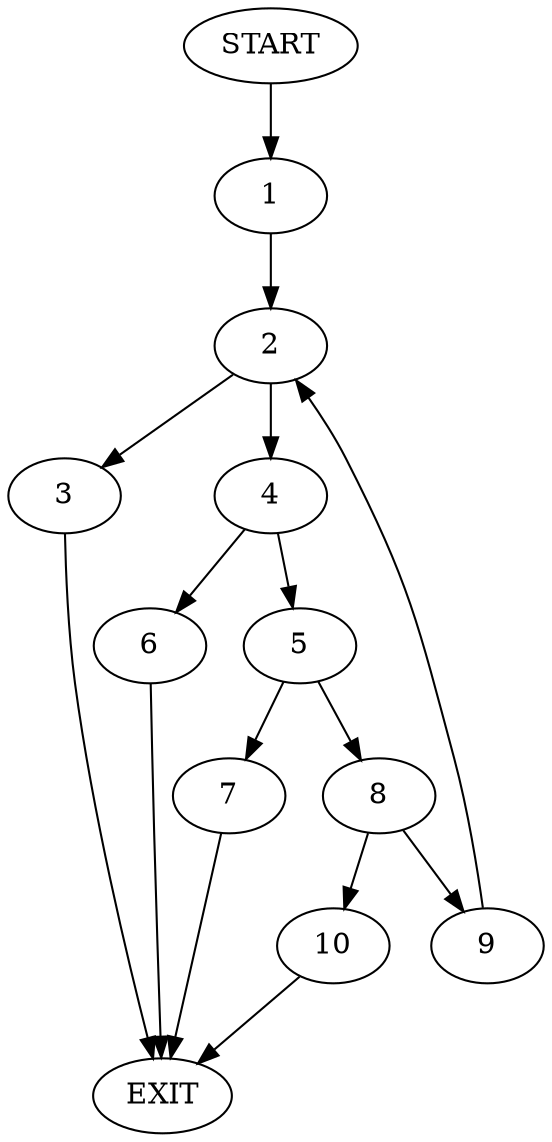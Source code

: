 digraph {
0 [label="START"]
11 [label="EXIT"]
0 -> 1
1 -> 2
2 -> 3
2 -> 4
4 -> 5
4 -> 6
3 -> 11
5 -> 7
5 -> 8
6 -> 11
7 -> 11
8 -> 9
8 -> 10
9 -> 2
10 -> 11
}
